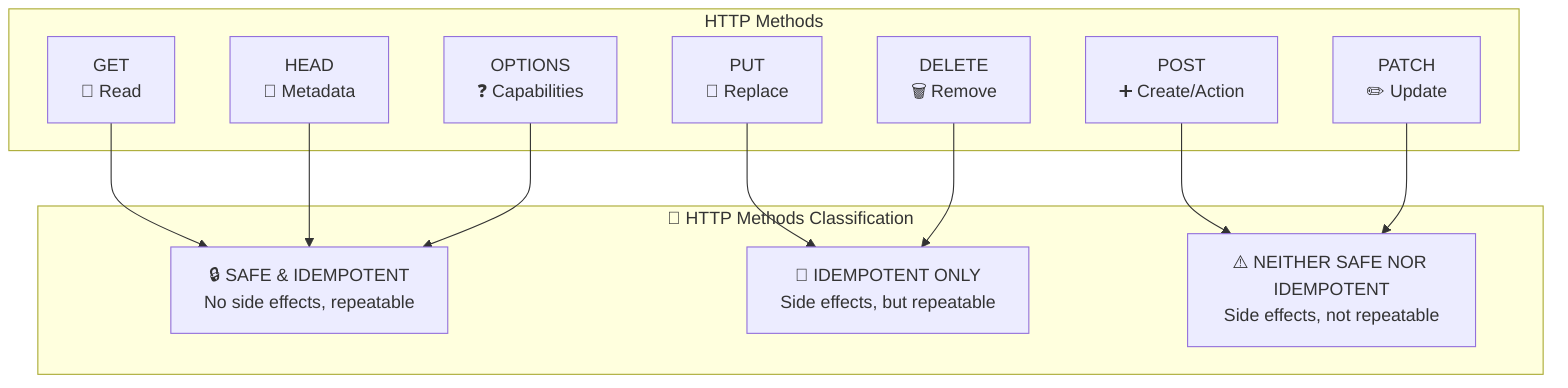 graph TB
    subgraph legend ["🎯 HTTP Methods Classification"]
        safe_idem["🔒 SAFE & IDEMPOTENT<br/>No side effects, repeatable"]
        only_idem["🔄 IDEMPOTENT ONLY<br/>Side effects, but repeatable"]
        neither["⚠️ NEITHER SAFE NOR IDEMPOTENT<br/>Side effects, not repeatable"]
    end
    
    subgraph methods ["HTTP Methods"]
        GET["GET<br/>📖 Read"]
        HEAD["HEAD<br/>📝 Metadata"]
        OPTIONS["OPTIONS<br/>❓ Capabilities"]
        PUT["PUT<br/>📝 Replace"]
        DELETE["DELETE<br/>🗑️ Remove"]
        POST["POST<br/>➕ Create/Action"]
        PATCH["PATCH<br/>✏️ Update"]
    end
    
    GET --> safe_idem
    HEAD --> safe_idem
    OPTIONS --> safe_idem
    PUT --> only_idem
    DELETE --> only_idem
    POST --> neither
    PATCH --> neither